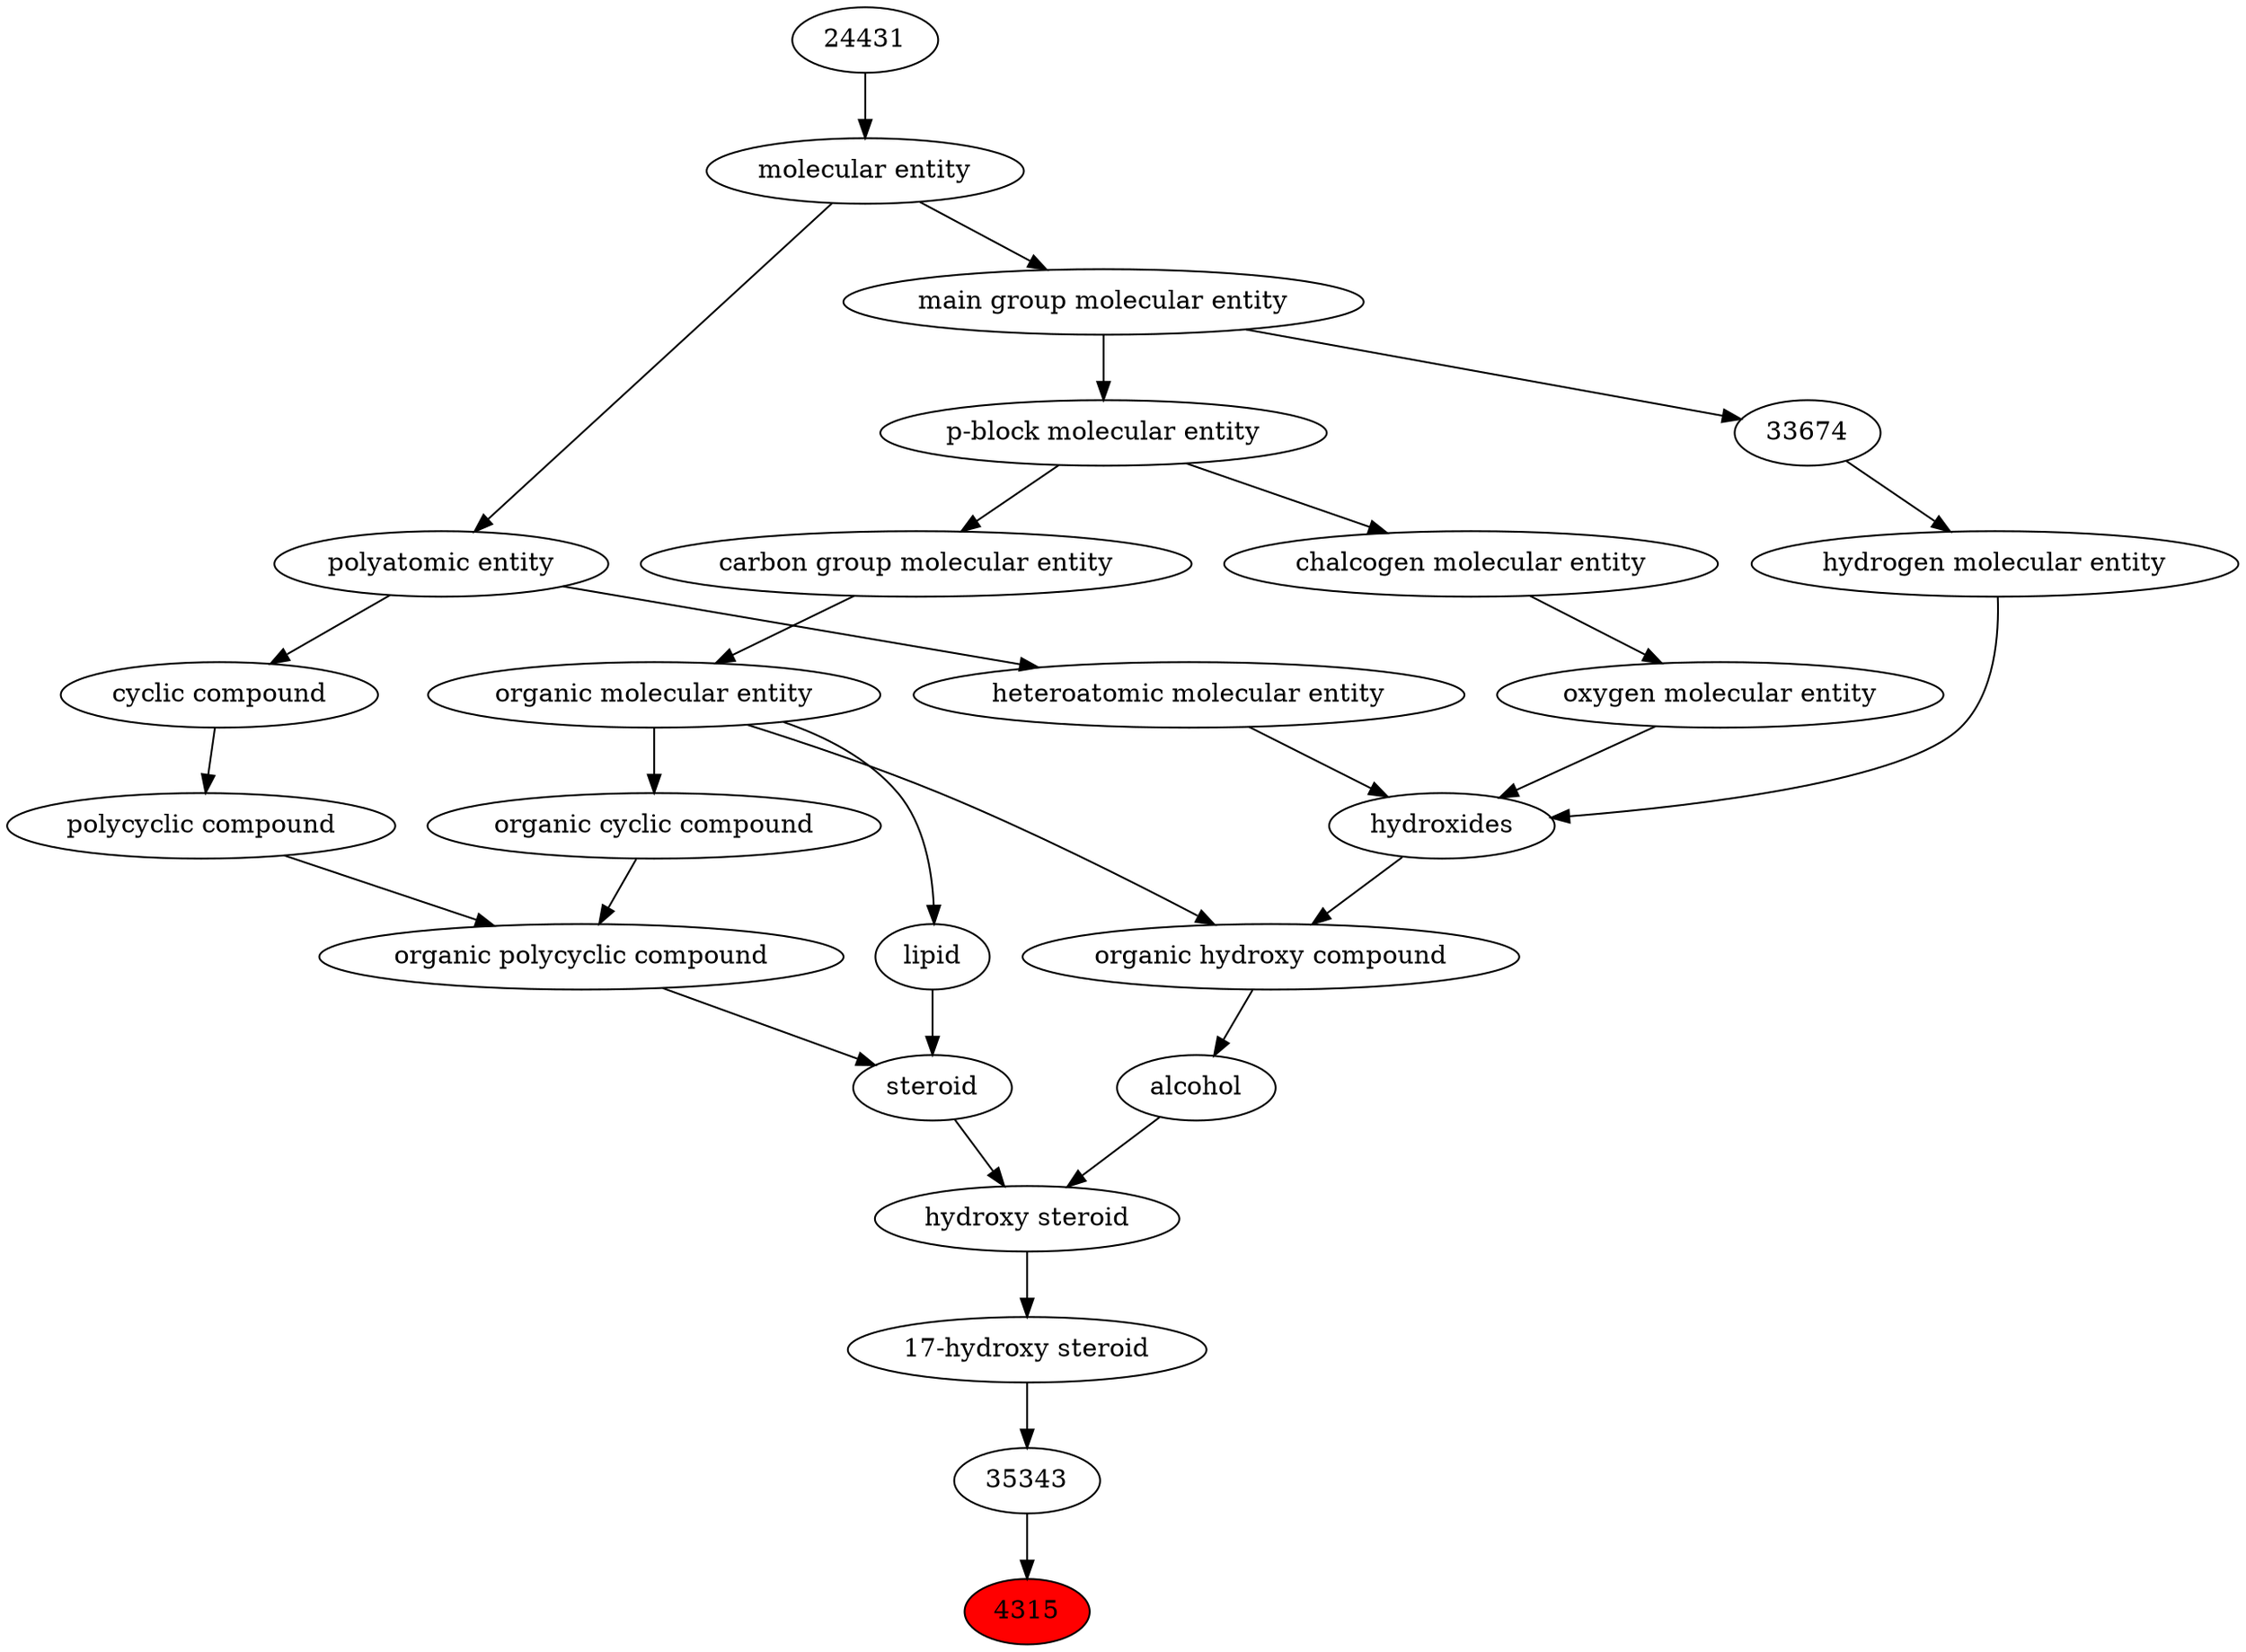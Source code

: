 digraph tree{ 
4315 [label="4315" fillcolor=red style=filled]
35343 -> 4315
35343 [label="35343"]
36838 -> 35343
36838 [label="17-hydroxy steroid"]
35350 -> 36838
35350 [label="hydroxy steroid"]
30879 -> 35350
35341 -> 35350
30879 [label="alcohol"]
33822 -> 30879
35341 [label="steroid"]
51958 -> 35341
18059 -> 35341
33822 [label="organic hydroxy compound"]
24651 -> 33822
50860 -> 33822
51958 [label="organic polycyclic compound"]
33832 -> 51958
33635 -> 51958
18059 [label="lipid"]
50860 -> 18059
24651 [label="hydroxides"]
25806 -> 24651
33608 -> 24651
37577 -> 24651
50860 [label="organic molecular entity"]
33582 -> 50860
33832 [label="organic cyclic compound"]
50860 -> 33832
33635 [label="polycyclic compound"]
33595 -> 33635
25806 [label="oxygen molecular entity"]
33304 -> 25806
33608 [label="hydrogen molecular entity"]
33674 -> 33608
37577 [label="heteroatomic molecular entity"]
36357 -> 37577
33582 [label="carbon group molecular entity"]
33675 -> 33582
33595 [label="cyclic compound"]
36357 -> 33595
33304 [label="chalcogen molecular entity"]
33675 -> 33304
33674 [label="33674"]
33579 -> 33674
36357 [label="polyatomic entity"]
23367 -> 36357
33675 [label="p-block molecular entity"]
33579 -> 33675
33579 [label="main group molecular entity"]
23367 -> 33579
23367 [label="molecular entity"]
24431 -> 23367
24431 [label="24431"]
}